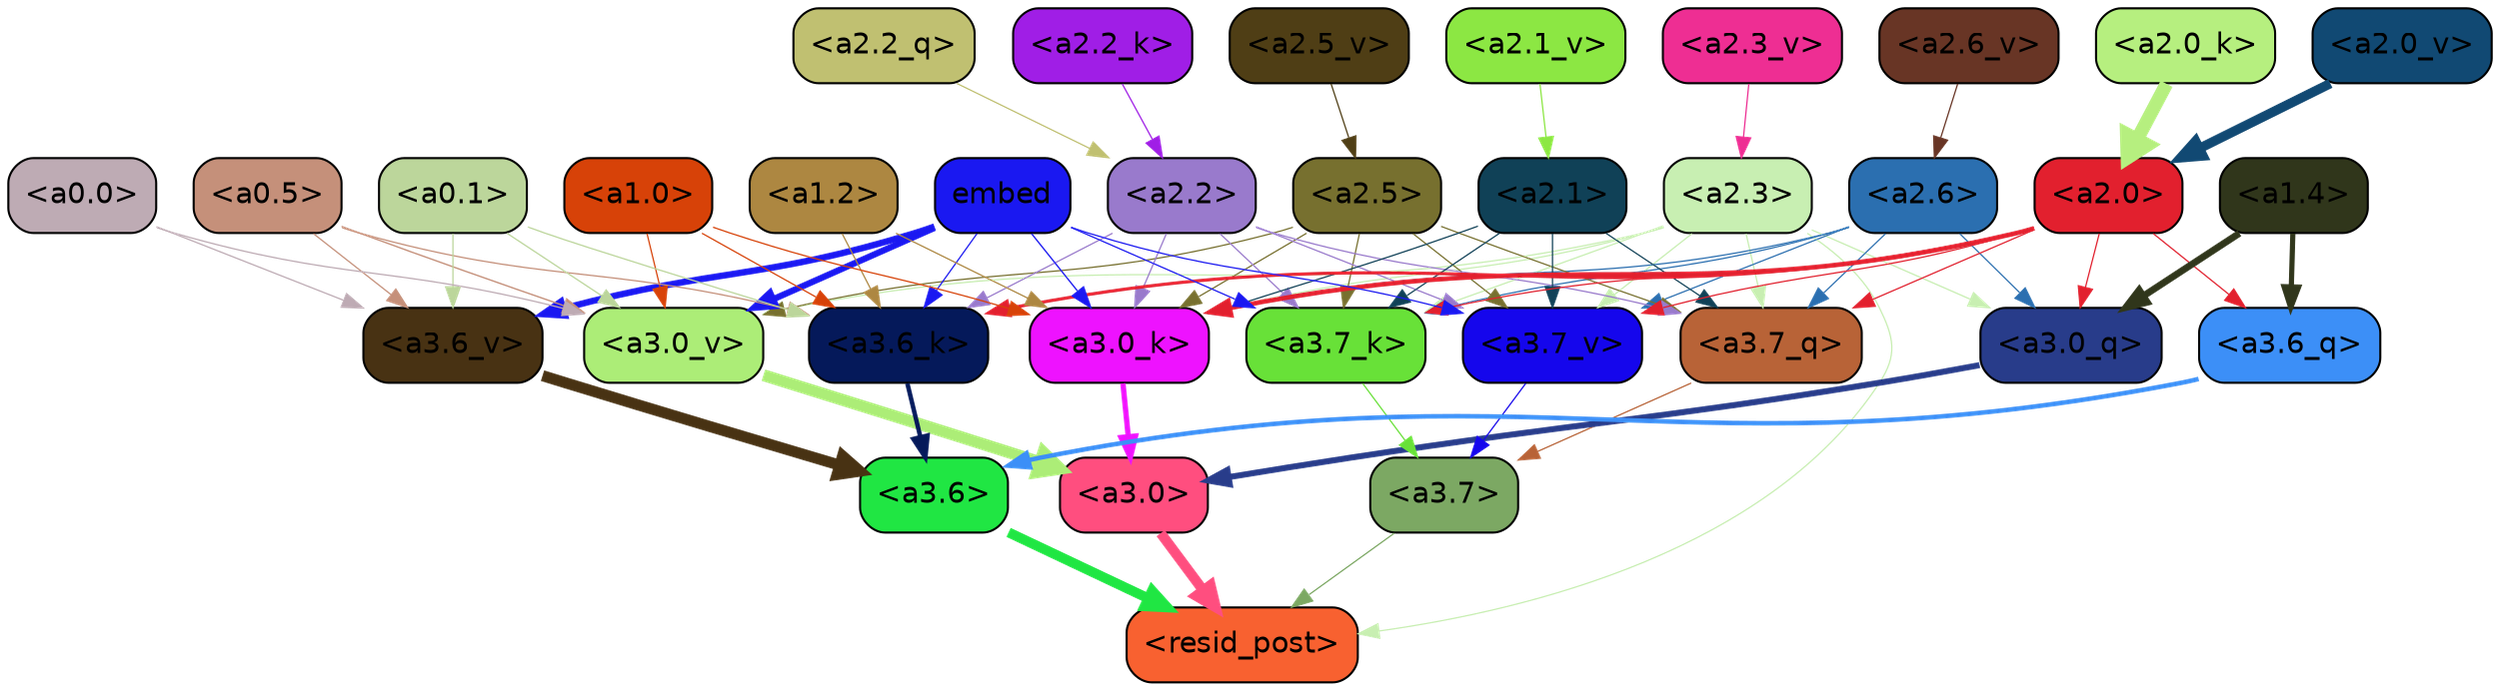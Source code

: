 strict digraph "" {
	graph [bgcolor=transparent,
		layout=dot,
		overlap=false,
		splines=true
	];
	"<a3.7>"	[color=black,
		fillcolor="#7ca863",
		fontname=Helvetica,
		shape=box,
		style="filled, rounded"];
	"<resid_post>"	[color=black,
		fillcolor="#f86130",
		fontname=Helvetica,
		shape=box,
		style="filled, rounded"];
	"<a3.7>" -> "<resid_post>"	[color="#7ca863",
		penwidth=0.6];
	"<a3.6>"	[color=black,
		fillcolor="#20e643",
		fontname=Helvetica,
		shape=box,
		style="filled, rounded"];
	"<a3.6>" -> "<resid_post>"	[color="#20e643",
		penwidth=4.7534414529800415];
	"<a3.0>"	[color=black,
		fillcolor="#ff4e7f",
		fontname=Helvetica,
		shape=box,
		style="filled, rounded"];
	"<a3.0>" -> "<resid_post>"	[color="#ff4e7f",
		penwidth=4.898576855659485];
	"<a2.3>"	[color=black,
		fillcolor="#c8efb2",
		fontname=Helvetica,
		shape=box,
		style="filled, rounded"];
	"<a2.3>" -> "<resid_post>"	[color="#c8efb2",
		penwidth=0.6];
	"<a3.7_q>"	[color=black,
		fillcolor="#b86337",
		fontname=Helvetica,
		shape=box,
		style="filled, rounded"];
	"<a2.3>" -> "<a3.7_q>"	[color="#c8efb2",
		penwidth=0.6];
	"<a3.0_q>"	[color=black,
		fillcolor="#283c8a",
		fontname=Helvetica,
		shape=box,
		style="filled, rounded"];
	"<a2.3>" -> "<a3.0_q>"	[color="#c8efb2",
		penwidth=0.6];
	"<a3.7_k>"	[color=black,
		fillcolor="#68e138",
		fontname=Helvetica,
		shape=box,
		style="filled, rounded"];
	"<a2.3>" -> "<a3.7_k>"	[color="#c8efb2",
		penwidth=0.6];
	"<a3.0_k>"	[color=black,
		fillcolor="#ee12ff",
		fontname=Helvetica,
		shape=box,
		style="filled, rounded"];
	"<a2.3>" -> "<a3.0_k>"	[color="#c8efb2",
		penwidth=0.6];
	"<a3.7_v>"	[color=black,
		fillcolor="#1506ec",
		fontname=Helvetica,
		shape=box,
		style="filled, rounded"];
	"<a2.3>" -> "<a3.7_v>"	[color="#c8efb2",
		penwidth=0.6];
	"<a3.0_v>"	[color=black,
		fillcolor="#aced77",
		fontname=Helvetica,
		shape=box,
		style="filled, rounded"];
	"<a2.3>" -> "<a3.0_v>"	[color="#c8efb2",
		penwidth=0.6];
	"<a3.7_q>" -> "<a3.7>"	[color="#b86337",
		penwidth=0.6];
	"<a3.6_q>"	[color=black,
		fillcolor="#3c8ff7",
		fontname=Helvetica,
		shape=box,
		style="filled, rounded"];
	"<a3.6_q>" -> "<a3.6>"	[color="#3c8ff7",
		penwidth=2.160832464694977];
	"<a3.0_q>" -> "<a3.0>"	[color="#283c8a",
		penwidth=2.870753765106201];
	"<a3.7_k>" -> "<a3.7>"	[color="#68e138",
		penwidth=0.6];
	"<a3.6_k>"	[color=black,
		fillcolor="#05195a",
		fontname=Helvetica,
		shape=box,
		style="filled, rounded"];
	"<a3.6_k>" -> "<a3.6>"	[color="#05195a",
		penwidth=2.13908451795578];
	"<a3.0_k>" -> "<a3.0>"	[color="#ee12ff",
		penwidth=2.520303964614868];
	"<a3.7_v>" -> "<a3.7>"	[color="#1506ec",
		penwidth=0.6];
	"<a3.6_v>"	[color=black,
		fillcolor="#483213",
		fontname=Helvetica,
		shape=box,
		style="filled, rounded"];
	"<a3.6_v>" -> "<a3.6>"	[color="#483213",
		penwidth=5.297133803367615];
	"<a3.0_v>" -> "<a3.0>"	[color="#aced77",
		penwidth=5.680712580680847];
	"<a2.6>"	[color=black,
		fillcolor="#2b6fb0",
		fontname=Helvetica,
		shape=box,
		style="filled, rounded"];
	"<a2.6>" -> "<a3.7_q>"	[color="#2b6fb0",
		penwidth=0.6];
	"<a2.6>" -> "<a3.0_q>"	[color="#2b6fb0",
		penwidth=0.6];
	"<a2.6>" -> "<a3.7_k>"	[color="#2b6fb0",
		penwidth=0.6];
	"<a2.6>" -> "<a3.0_k>"	[color="#2b6fb0",
		penwidth=0.6];
	"<a2.6>" -> "<a3.7_v>"	[color="#2b6fb0",
		penwidth=0.6];
	"<a2.5>"	[color=black,
		fillcolor="#77702f",
		fontname=Helvetica,
		shape=box,
		style="filled, rounded"];
	"<a2.5>" -> "<a3.7_q>"	[color="#77702f",
		penwidth=0.6];
	"<a2.5>" -> "<a3.7_k>"	[color="#77702f",
		penwidth=0.6];
	"<a2.5>" -> "<a3.0_k>"	[color="#77702f",
		penwidth=0.6];
	"<a2.5>" -> "<a3.7_v>"	[color="#77702f",
		penwidth=0.6];
	"<a2.5>" -> "<a3.0_v>"	[color="#77702f",
		penwidth=0.6];
	"<a2.2>"	[color=black,
		fillcolor="#997acc",
		fontname=Helvetica,
		shape=box,
		style="filled, rounded"];
	"<a2.2>" -> "<a3.7_q>"	[color="#997acc",
		penwidth=0.6];
	"<a2.2>" -> "<a3.7_k>"	[color="#997acc",
		penwidth=0.6];
	"<a2.2>" -> "<a3.6_k>"	[color="#997acc",
		penwidth=0.6];
	"<a2.2>" -> "<a3.0_k>"	[color="#997acc",
		penwidth=0.6];
	"<a2.2>" -> "<a3.7_v>"	[color="#997acc",
		penwidth=0.6];
	"<a2.1>"	[color=black,
		fillcolor="#104157",
		fontname=Helvetica,
		shape=box,
		style="filled, rounded"];
	"<a2.1>" -> "<a3.7_q>"	[color="#104157",
		penwidth=0.6];
	"<a2.1>" -> "<a3.7_k>"	[color="#104157",
		penwidth=0.6];
	"<a2.1>" -> "<a3.0_k>"	[color="#104157",
		penwidth=0.6];
	"<a2.1>" -> "<a3.7_v>"	[color="#104157",
		penwidth=0.6];
	"<a2.0>"	[color=black,
		fillcolor="#e2202e",
		fontname=Helvetica,
		shape=box,
		style="filled, rounded"];
	"<a2.0>" -> "<a3.7_q>"	[color="#e2202e",
		penwidth=0.6];
	"<a2.0>" -> "<a3.6_q>"	[color="#e2202e",
		penwidth=0.6];
	"<a2.0>" -> "<a3.0_q>"	[color="#e2202e",
		penwidth=0.6];
	"<a2.0>" -> "<a3.7_k>"	[color="#e2202e",
		penwidth=0.6];
	"<a2.0>" -> "<a3.6_k>"	[color="#e2202e",
		penwidth=1.4957321882247925];
	"<a2.0>" -> "<a3.0_k>"	[color="#e2202e",
		penwidth=2.18752121925354];
	"<a2.0>" -> "<a3.7_v>"	[color="#e2202e",
		penwidth=0.6];
	"<a1.4>"	[color=black,
		fillcolor="#30361b",
		fontname=Helvetica,
		shape=box,
		style="filled, rounded"];
	"<a1.4>" -> "<a3.6_q>"	[color="#30361b",
		penwidth=2.4829938411712646];
	"<a1.4>" -> "<a3.0_q>"	[color="#30361b",
		penwidth=3.299744725227356];
	embed	[color=black,
		fillcolor="#1a18f1",
		fontname=Helvetica,
		shape=box,
		style="filled, rounded"];
	embed -> "<a3.7_k>"	[color="#1a18f1",
		penwidth=0.6];
	embed -> "<a3.6_k>"	[color="#1a18f1",
		penwidth=0.6];
	embed -> "<a3.0_k>"	[color="#1a18f1",
		penwidth=0.6394047290086746];
	embed -> "<a3.7_v>"	[color="#1a18f1",
		penwidth=0.6];
	embed -> "<a3.6_v>"	[color="#1a18f1",
		penwidth=3.067279100418091];
	embed -> "<a3.0_v>"	[color="#1a18f1",
		penwidth=3.0212591886520386];
	"<a1.2>"	[color=black,
		fillcolor="#ad8741",
		fontname=Helvetica,
		shape=box,
		style="filled, rounded"];
	"<a1.2>" -> "<a3.6_k>"	[color="#ad8741",
		penwidth=0.6];
	"<a1.2>" -> "<a3.0_k>"	[color="#ad8741",
		penwidth=0.6];
	"<a1.0>"	[color=black,
		fillcolor="#d74208",
		fontname=Helvetica,
		shape=box,
		style="filled, rounded"];
	"<a1.0>" -> "<a3.6_k>"	[color="#d74208",
		penwidth=0.6];
	"<a1.0>" -> "<a3.0_k>"	[color="#d74208",
		penwidth=0.6];
	"<a1.0>" -> "<a3.0_v>"	[color="#d74208",
		penwidth=0.6];
	"<a0.5>"	[color=black,
		fillcolor="#c5907a",
		fontname=Helvetica,
		shape=box,
		style="filled, rounded"];
	"<a0.5>" -> "<a3.6_k>"	[color="#c5907a",
		penwidth=0.6];
	"<a0.5>" -> "<a3.6_v>"	[color="#c5907a",
		penwidth=0.6];
	"<a0.5>" -> "<a3.0_v>"	[color="#c5907a",
		penwidth=0.648682102560997];
	"<a0.1>"	[color=black,
		fillcolor="#bcd69b",
		fontname=Helvetica,
		shape=box,
		style="filled, rounded"];
	"<a0.1>" -> "<a3.6_k>"	[color="#bcd69b",
		penwidth=0.6];
	"<a0.1>" -> "<a3.6_v>"	[color="#bcd69b",
		penwidth=0.6];
	"<a0.1>" -> "<a3.0_v>"	[color="#bcd69b",
		penwidth=0.6];
	"<a0.0>"	[color=black,
		fillcolor="#beabb4",
		fontname=Helvetica,
		shape=box,
		style="filled, rounded"];
	"<a0.0>" -> "<a3.6_v>"	[color="#beabb4",
		penwidth=0.6];
	"<a0.0>" -> "<a3.0_v>"	[color="#beabb4",
		penwidth=0.6];
	"<a2.2_q>"	[color=black,
		fillcolor="#c0c071",
		fontname=Helvetica,
		shape=box,
		style="filled, rounded"];
	"<a2.2_q>" -> "<a2.2>"	[color="#c0c071",
		penwidth=0.6];
	"<a2.2_k>"	[color=black,
		fillcolor="#a01ee6",
		fontname=Helvetica,
		shape=box,
		style="filled, rounded"];
	"<a2.2_k>" -> "<a2.2>"	[color="#a01ee6",
		penwidth=0.6];
	"<a2.0_k>"	[color=black,
		fillcolor="#b6ef7f",
		fontname=Helvetica,
		shape=box,
		style="filled, rounded"];
	"<a2.0_k>" -> "<a2.0>"	[color="#b6ef7f",
		penwidth=6.447777509689331];
	"<a2.6_v>"	[color=black,
		fillcolor="#683525",
		fontname=Helvetica,
		shape=box,
		style="filled, rounded"];
	"<a2.6_v>" -> "<a2.6>"	[color="#683525",
		penwidth=0.6];
	"<a2.5_v>"	[color=black,
		fillcolor="#4f3e15",
		fontname=Helvetica,
		shape=box,
		style="filled, rounded"];
	"<a2.5_v>" -> "<a2.5>"	[color="#4f3e15",
		penwidth=0.6];
	"<a2.3_v>"	[color=black,
		fillcolor="#ee2e93",
		fontname=Helvetica,
		shape=box,
		style="filled, rounded"];
	"<a2.3_v>" -> "<a2.3>"	[color="#ee2e93",
		penwidth=0.6];
	"<a2.1_v>"	[color=black,
		fillcolor="#8ce743",
		fontname=Helvetica,
		shape=box,
		style="filled, rounded"];
	"<a2.1_v>" -> "<a2.1>"	[color="#8ce743",
		penwidth=0.6];
	"<a2.0_v>"	[color=black,
		fillcolor="#114973",
		fontname=Helvetica,
		shape=box,
		style="filled, rounded"];
	"<a2.0_v>" -> "<a2.0>"	[color="#114973",
		penwidth=4.5695202350616455];
}
